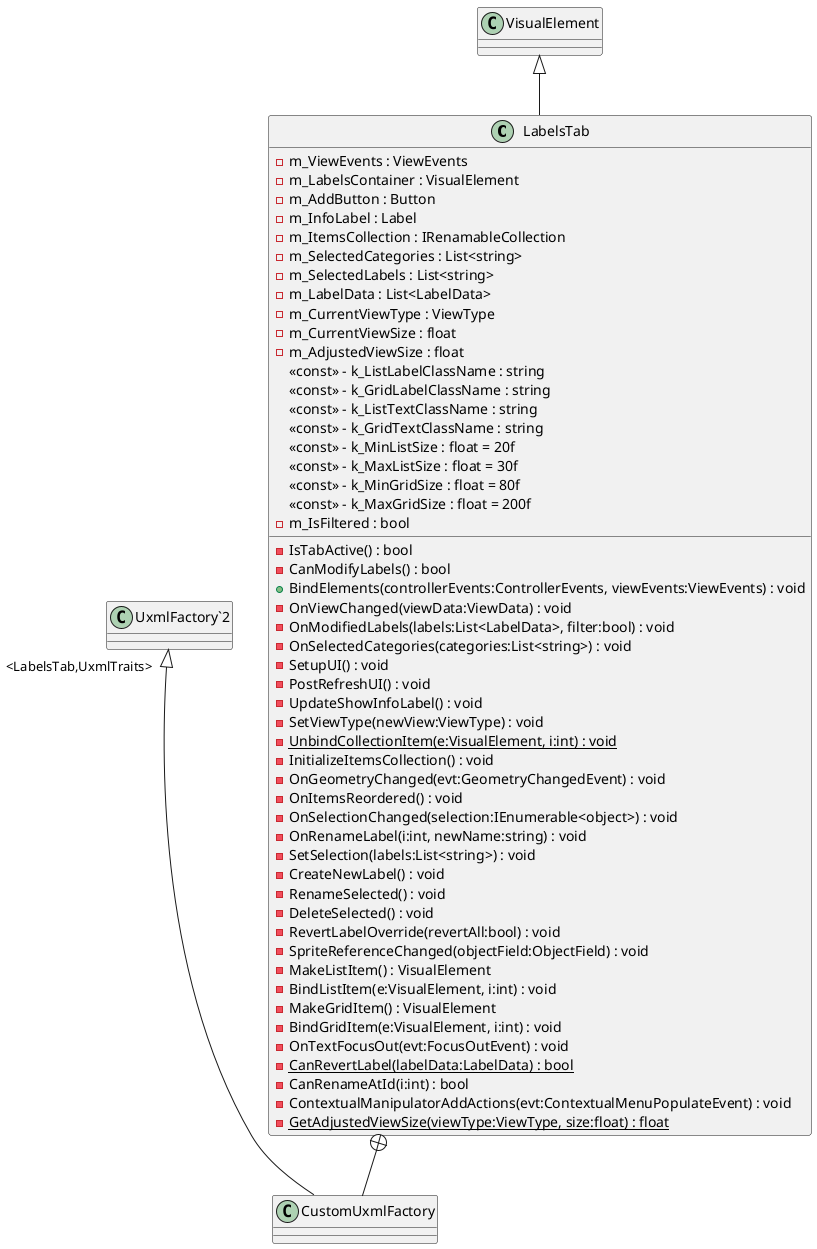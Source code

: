 @startuml
class LabelsTab {
    - m_ViewEvents : ViewEvents
    - m_LabelsContainer : VisualElement
    - m_AddButton : Button
    - m_InfoLabel : Label
    - m_ItemsCollection : IRenamableCollection
    - m_SelectedCategories : List<string>
    - m_SelectedLabels : List<string>
    - m_LabelData : List<LabelData>
    - m_CurrentViewType : ViewType
    - m_CurrentViewSize : float
    - m_AdjustedViewSize : float
    <<const>> - k_ListLabelClassName : string
    <<const>> - k_GridLabelClassName : string
    <<const>> - k_ListTextClassName : string
    <<const>> - k_GridTextClassName : string
    <<const>> - k_MinListSize : float = 20f
    <<const>> - k_MaxListSize : float = 30f
    <<const>> - k_MinGridSize : float = 80f
    <<const>> - k_MaxGridSize : float = 200f
    - m_IsFiltered : bool
    - IsTabActive() : bool
    - CanModifyLabels() : bool
    + BindElements(controllerEvents:ControllerEvents, viewEvents:ViewEvents) : void
    - OnViewChanged(viewData:ViewData) : void
    - OnModifiedLabels(labels:List<LabelData>, filter:bool) : void
    - OnSelectedCategories(categories:List<string>) : void
    - SetupUI() : void
    - PostRefreshUI() : void
    - UpdateShowInfoLabel() : void
    - SetViewType(newView:ViewType) : void
    {static} - UnbindCollectionItem(e:VisualElement, i:int) : void
    - InitializeItemsCollection() : void
    - OnGeometryChanged(evt:GeometryChangedEvent) : void
    - OnItemsReordered() : void
    - OnSelectionChanged(selection:IEnumerable<object>) : void
    - OnRenameLabel(i:int, newName:string) : void
    - SetSelection(labels:List<string>) : void
    - CreateNewLabel() : void
    - RenameSelected() : void
    - DeleteSelected() : void
    - RevertLabelOverride(revertAll:bool) : void
    - SpriteReferenceChanged(objectField:ObjectField) : void
    - MakeListItem() : VisualElement
    - BindListItem(e:VisualElement, i:int) : void
    - MakeGridItem() : VisualElement
    - BindGridItem(e:VisualElement, i:int) : void
    - OnTextFocusOut(evt:FocusOutEvent) : void
    {static} - CanRevertLabel(labelData:LabelData) : bool
    - CanRenameAtId(i:int) : bool
    - ContextualManipulatorAddActions(evt:ContextualMenuPopulateEvent) : void
    {static} - GetAdjustedViewSize(viewType:ViewType, size:float) : float
}
class CustomUxmlFactory {
}
VisualElement <|-- LabelsTab
LabelsTab +-- CustomUxmlFactory
"UxmlFactory`2" "<LabelsTab,UxmlTraits>" <|-- CustomUxmlFactory
@enduml
